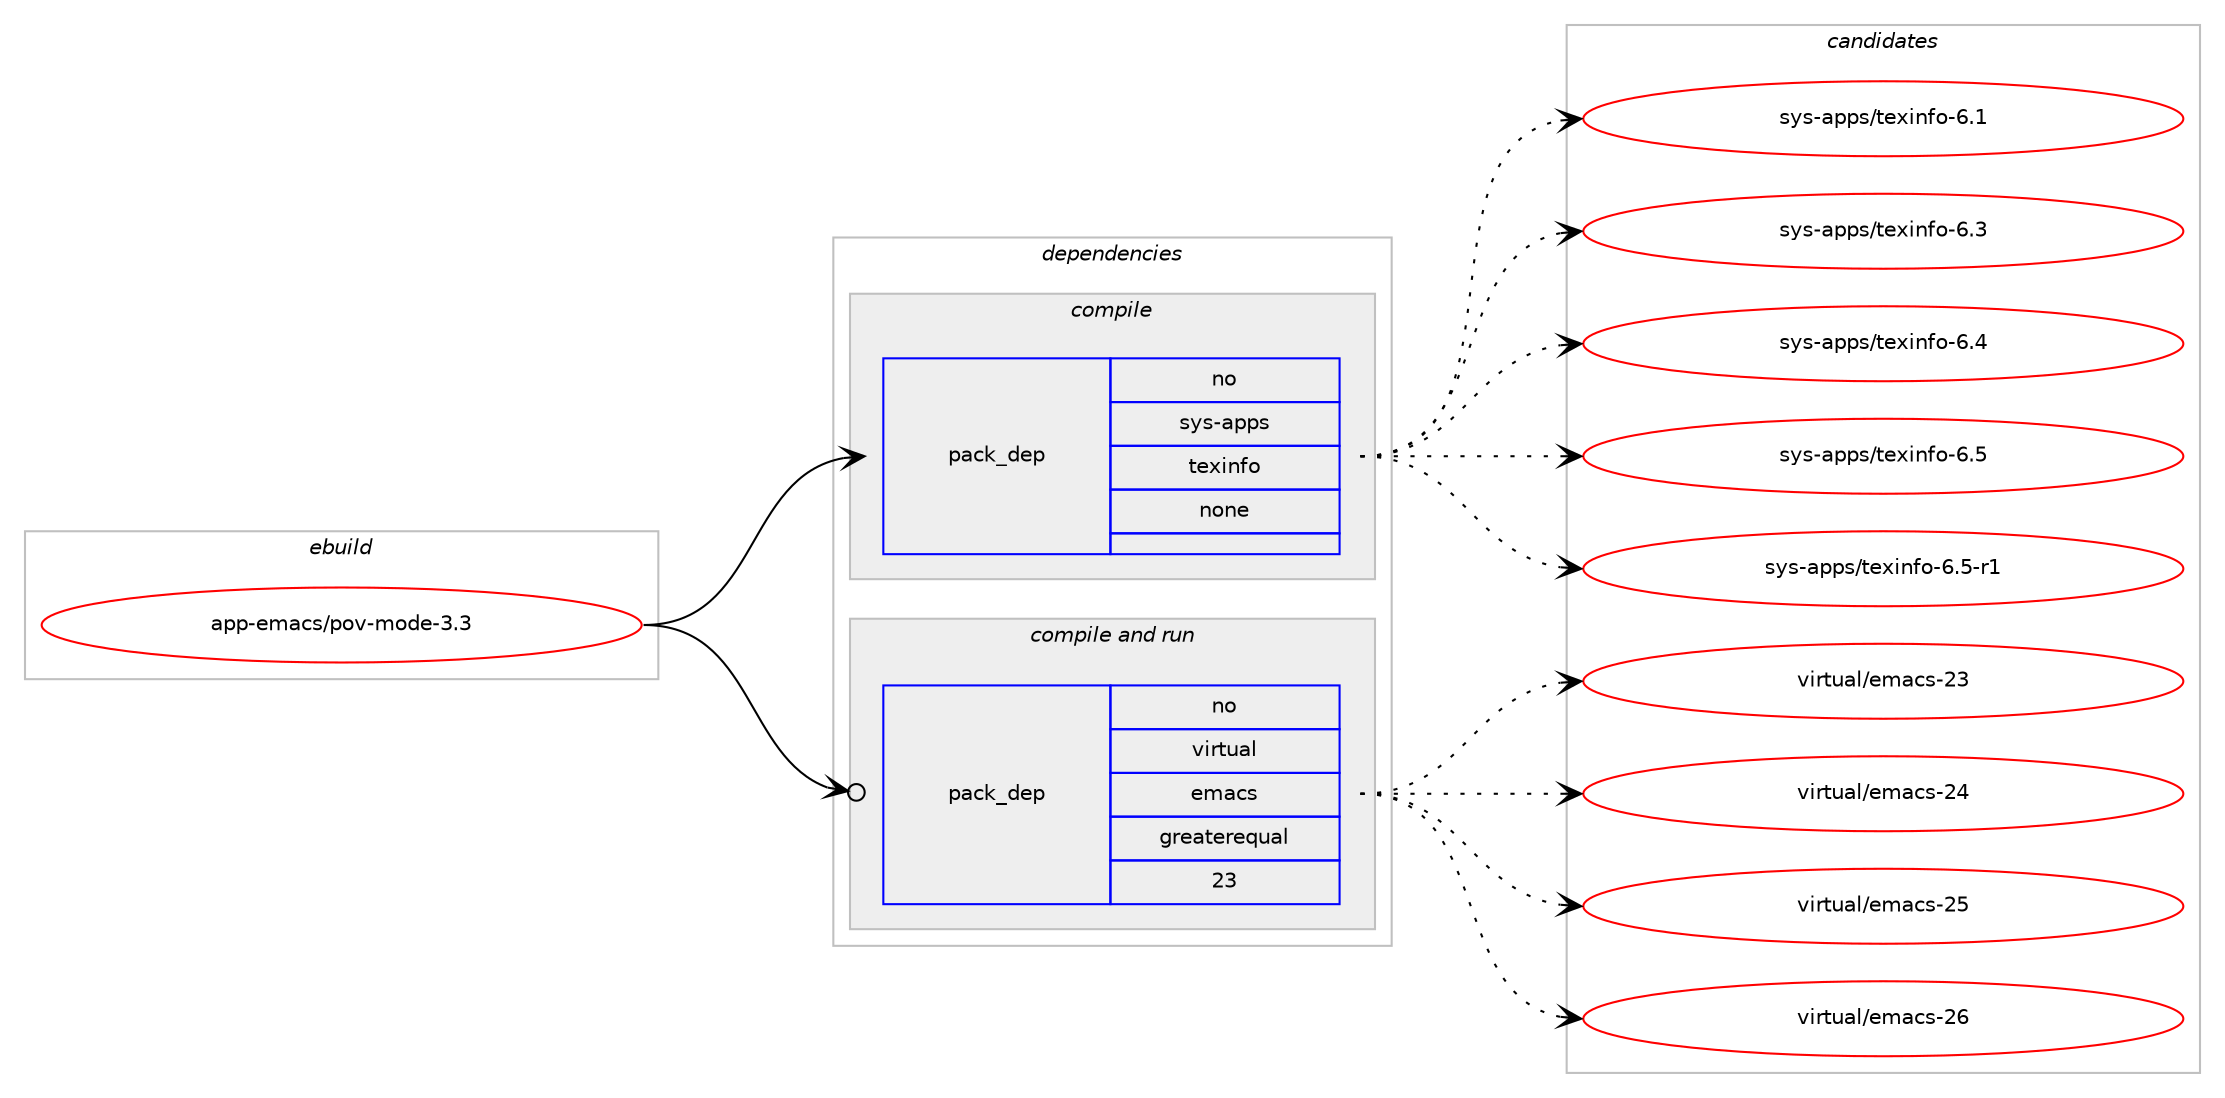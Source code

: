 digraph prolog {

# *************
# Graph options
# *************

newrank=true;
concentrate=true;
compound=true;
graph [rankdir=LR,fontname=Helvetica,fontsize=10,ranksep=1.5];#, ranksep=2.5, nodesep=0.2];
edge  [arrowhead=vee];
node  [fontname=Helvetica,fontsize=10];

# **********
# The ebuild
# **********

subgraph cluster_leftcol {
color=gray;
rank=same;
label=<<i>ebuild</i>>;
id [label="app-emacs/pov-mode-3.3", color=red, width=4, href="../app-emacs/pov-mode-3.3.svg"];
}

# ****************
# The dependencies
# ****************

subgraph cluster_midcol {
color=gray;
label=<<i>dependencies</i>>;
subgraph cluster_compile {
fillcolor="#eeeeee";
style=filled;
label=<<i>compile</i>>;
subgraph pack1000 {
dependency1189 [label=<<TABLE BORDER="0" CELLBORDER="1" CELLSPACING="0" CELLPADDING="4" WIDTH="220"><TR><TD ROWSPAN="6" CELLPADDING="30">pack_dep</TD></TR><TR><TD WIDTH="110">no</TD></TR><TR><TD>sys-apps</TD></TR><TR><TD>texinfo</TD></TR><TR><TD>none</TD></TR><TR><TD></TD></TR></TABLE>>, shape=none, color=blue];
}
id:e -> dependency1189:w [weight=20,style="solid",arrowhead="vee"];
}
subgraph cluster_compileandrun {
fillcolor="#eeeeee";
style=filled;
label=<<i>compile and run</i>>;
subgraph pack1001 {
dependency1190 [label=<<TABLE BORDER="0" CELLBORDER="1" CELLSPACING="0" CELLPADDING="4" WIDTH="220"><TR><TD ROWSPAN="6" CELLPADDING="30">pack_dep</TD></TR><TR><TD WIDTH="110">no</TD></TR><TR><TD>virtual</TD></TR><TR><TD>emacs</TD></TR><TR><TD>greaterequal</TD></TR><TR><TD>23</TD></TR></TABLE>>, shape=none, color=blue];
}
id:e -> dependency1190:w [weight=20,style="solid",arrowhead="odotvee"];
}
subgraph cluster_run {
fillcolor="#eeeeee";
style=filled;
label=<<i>run</i>>;
}
}

# **************
# The candidates
# **************

subgraph cluster_choices {
rank=same;
color=gray;
label=<<i>candidates</i>>;

subgraph choice1000 {
color=black;
nodesep=1;
choice11512111545971121121154711610112010511010211145544649 [label="sys-apps/texinfo-6.1", color=red, width=4,href="../sys-apps/texinfo-6.1.svg"];
choice11512111545971121121154711610112010511010211145544651 [label="sys-apps/texinfo-6.3", color=red, width=4,href="../sys-apps/texinfo-6.3.svg"];
choice11512111545971121121154711610112010511010211145544652 [label="sys-apps/texinfo-6.4", color=red, width=4,href="../sys-apps/texinfo-6.4.svg"];
choice11512111545971121121154711610112010511010211145544653 [label="sys-apps/texinfo-6.5", color=red, width=4,href="../sys-apps/texinfo-6.5.svg"];
choice115121115459711211211547116101120105110102111455446534511449 [label="sys-apps/texinfo-6.5-r1", color=red, width=4,href="../sys-apps/texinfo-6.5-r1.svg"];
dependency1189:e -> choice11512111545971121121154711610112010511010211145544649:w [style=dotted,weight="100"];
dependency1189:e -> choice11512111545971121121154711610112010511010211145544651:w [style=dotted,weight="100"];
dependency1189:e -> choice11512111545971121121154711610112010511010211145544652:w [style=dotted,weight="100"];
dependency1189:e -> choice11512111545971121121154711610112010511010211145544653:w [style=dotted,weight="100"];
dependency1189:e -> choice115121115459711211211547116101120105110102111455446534511449:w [style=dotted,weight="100"];
}
subgraph choice1001 {
color=black;
nodesep=1;
choice11810511411611797108471011099799115455051 [label="virtual/emacs-23", color=red, width=4,href="../virtual/emacs-23.svg"];
choice11810511411611797108471011099799115455052 [label="virtual/emacs-24", color=red, width=4,href="../virtual/emacs-24.svg"];
choice11810511411611797108471011099799115455053 [label="virtual/emacs-25", color=red, width=4,href="../virtual/emacs-25.svg"];
choice11810511411611797108471011099799115455054 [label="virtual/emacs-26", color=red, width=4,href="../virtual/emacs-26.svg"];
dependency1190:e -> choice11810511411611797108471011099799115455051:w [style=dotted,weight="100"];
dependency1190:e -> choice11810511411611797108471011099799115455052:w [style=dotted,weight="100"];
dependency1190:e -> choice11810511411611797108471011099799115455053:w [style=dotted,weight="100"];
dependency1190:e -> choice11810511411611797108471011099799115455054:w [style=dotted,weight="100"];
}
}

}
